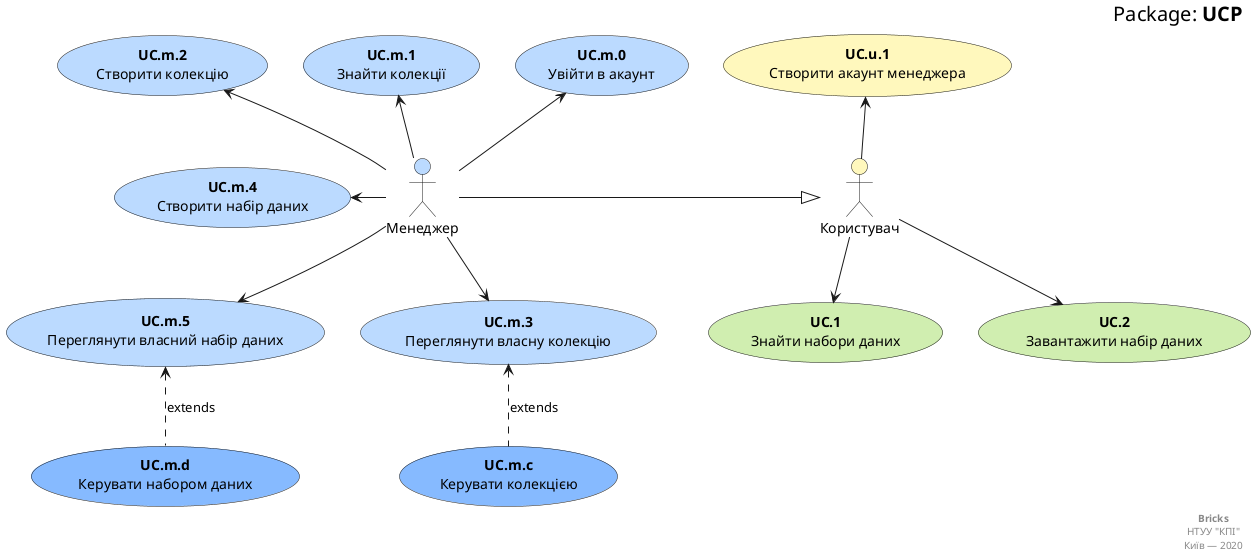 @startuml

    right header
        <font size=20 color=black>Package: <b>UCP</b></font>
    end header

    actor "Користувач" as User #fff8bd
    actor "Менеджер" as Manager #bbdaff

    Manager -r-|> User
    
    usecase "<b>UC.1</b>\nЗнайти набори даних" as UC.1 #d0eeb0
    usecase "<b>UC.2</b>\nЗавантажити набір даних" as UC.2 #d0eeb0

    usecase "<b>UC.u.1</b>\nСтворити акаунт менеджера" as UC.u.1 #fff8bd

    usecase "<b>UC.m.0</b>\nУвійти в акаунт" as UC.m.0 #bbdaff
    usecase "<b>UC.m.1</b>\nЗнайти колекції" as UC.m.1 #bbdaff
    usecase "<b>UC.m.2</b>\nСтворити колекцію" as UC.m.2 #bbdaff
    usecase "<b>UC.m.3</b>\nПереглянути власну колекцію" as UC.m.3 #bbdaff
    usecase "<b>UC.m.c</b>\nКерувати колекцією" as UC.m.c #86baff
    usecase "<b>UC.m.4</b>\nСтворити набір даних" as UC.m.4 #bbdaff
    usecase "<b>UC.m.5</b>\nПереглянути власний набір даних" as UC.m.5 #bbdaff
    usecase "<b>UC.m.d</b>\nКерувати набором даних" as UC.m.d #86baff

    UC.m.c .u.> UC.m.3 : extends
    UC.m.d .u.> UC.m.5 : extends

    User -d-> UC.1
    User -d-> UC.2
    User -u-> UC.u.1

    Manager -u-> UC.m.0
    Manager -u-> UC.m.1
    Manager -u-> UC.m.2
    Manager -d-> UC.m.3
    Manager -l-> UC.m.4
    Manager -d-> UC.m.5

    right footer
        <b>Bricks</b>
        НТУУ "КПІ"
        Київ — 2020
    end footer

@enduml
